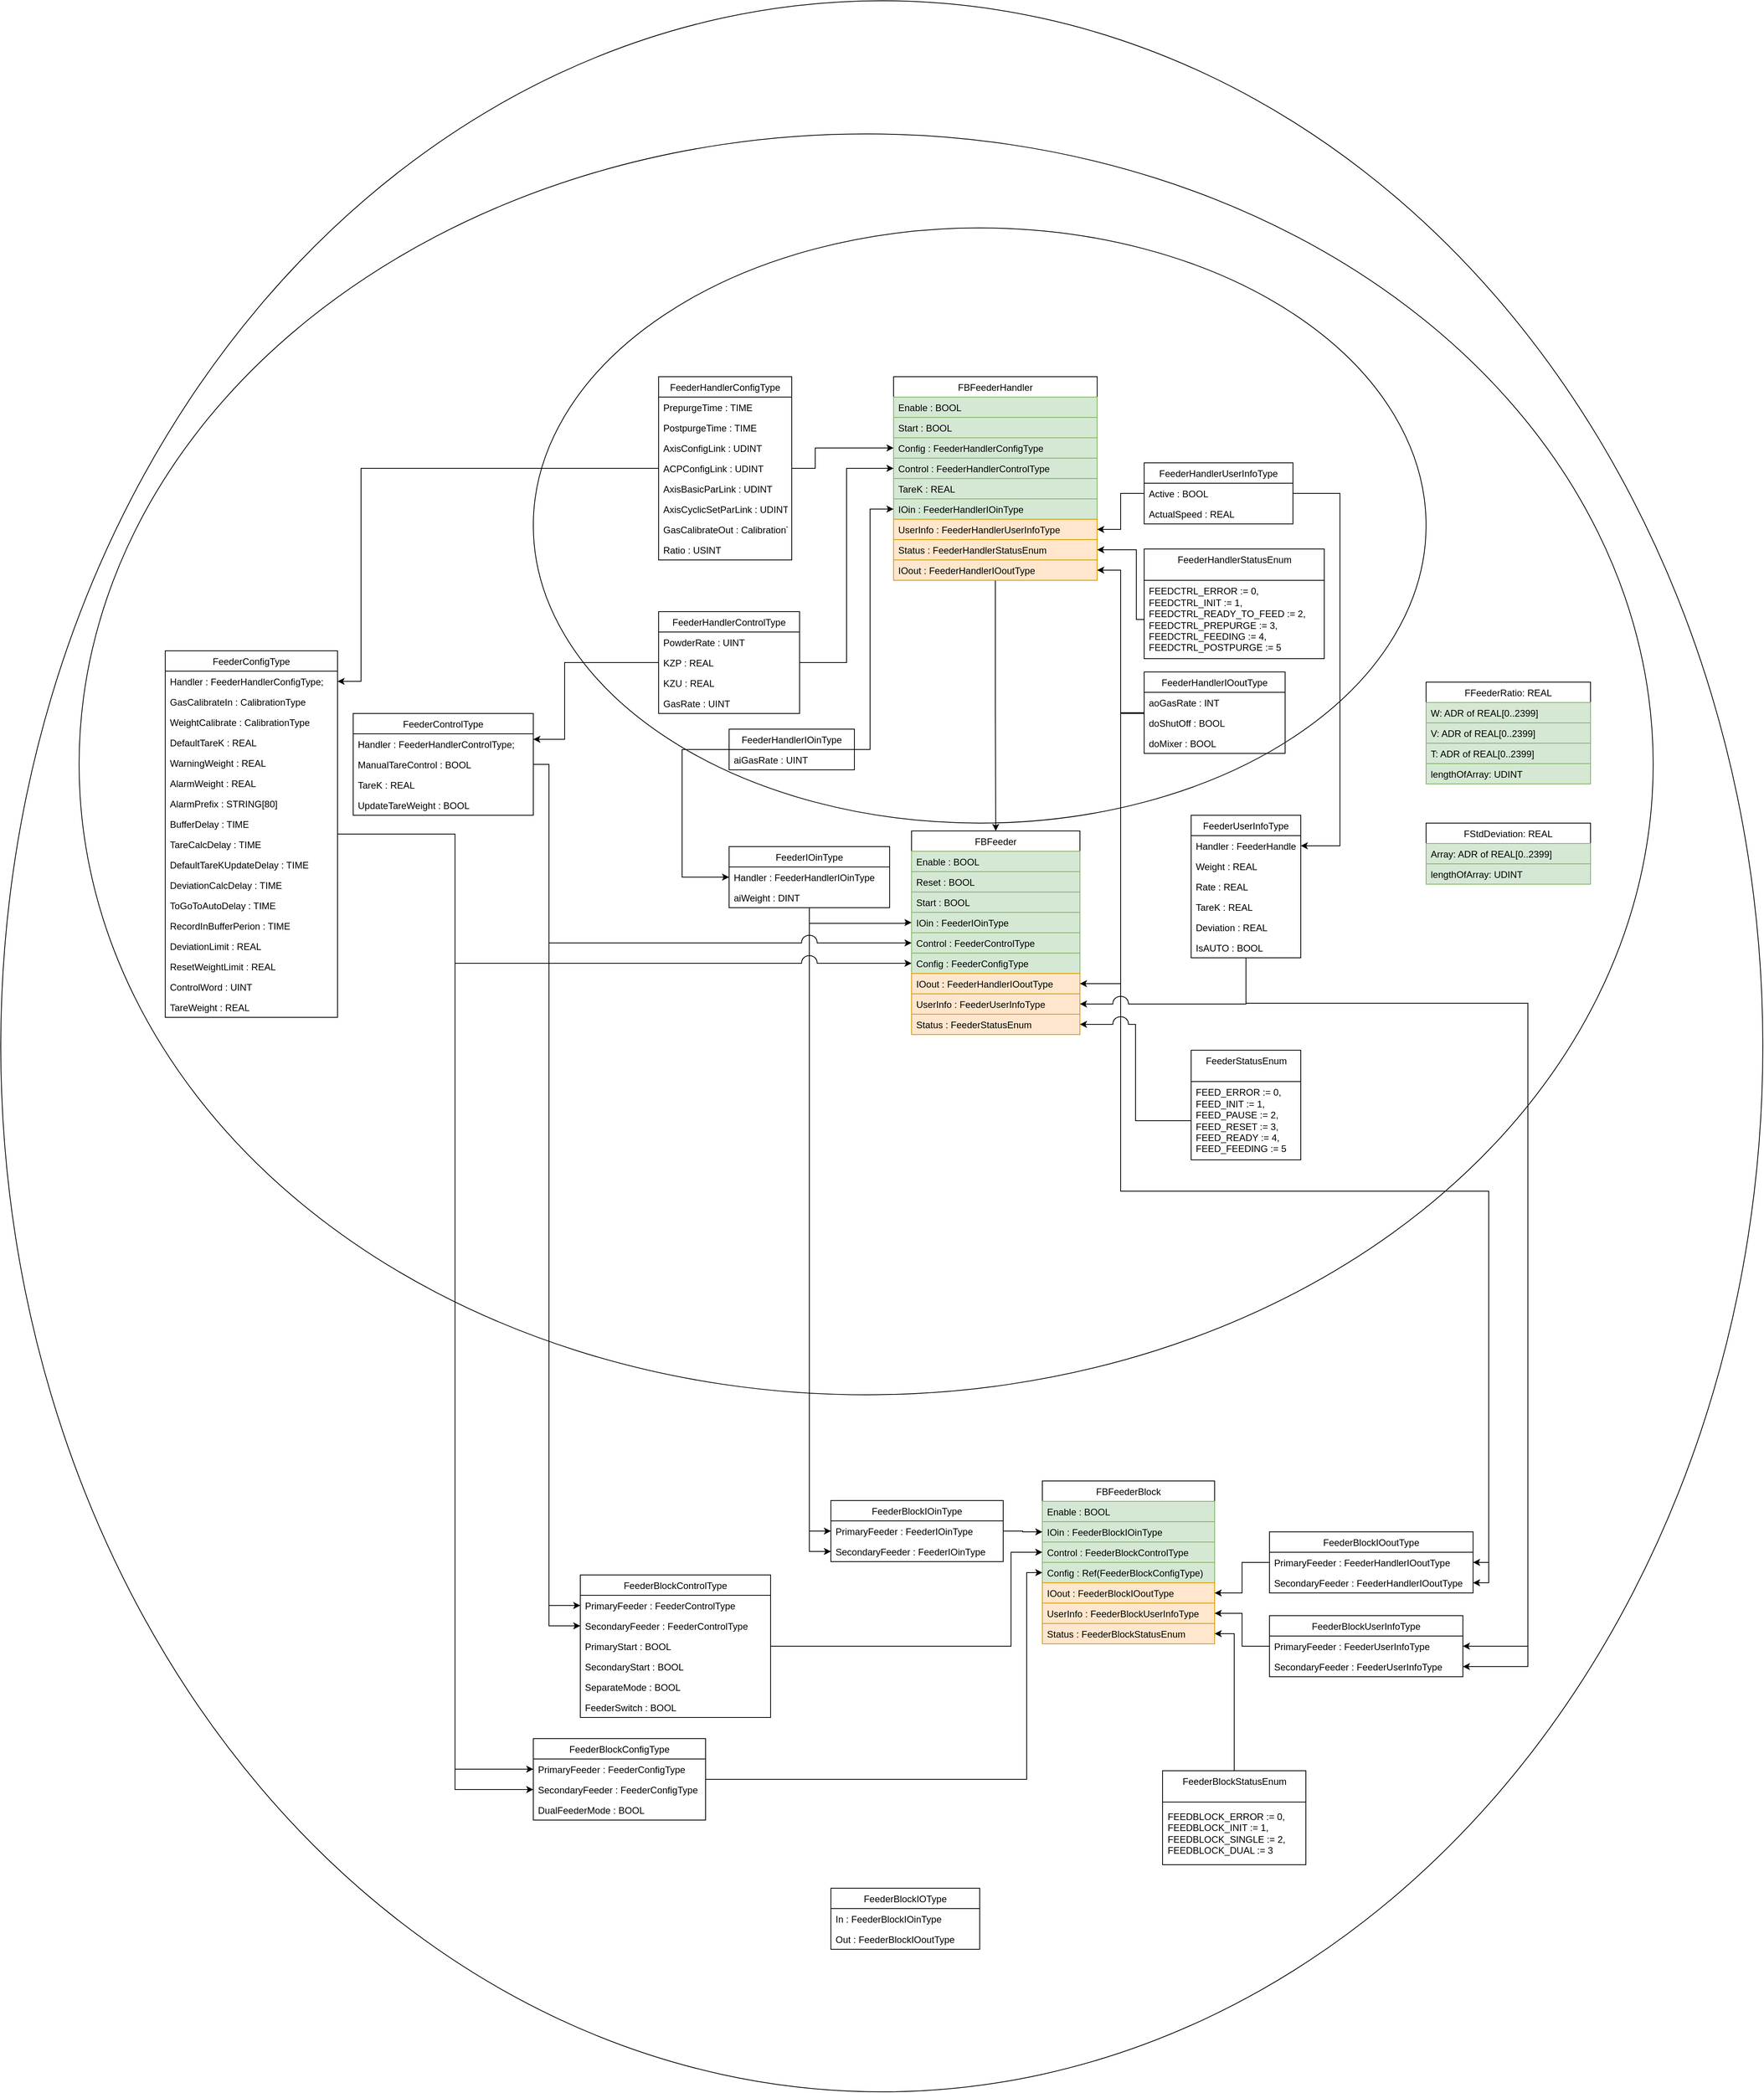 <mxfile version="14.4.3" type="device"><diagram id="PFx3StOOT5Sb36CSSiI3" name="FeederLib"><mxGraphModel dx="1913" dy="1975" grid="1" gridSize="10" guides="1" tooltips="1" connect="1" arrows="1" fold="1" page="1" pageScale="1" pageWidth="827" pageHeight="1169" math="0" shadow="0"><root><mxCell id="0"/><mxCell id="1" parent="0"/><mxCell id="5u2CHiHhPPnawDWOBCw7-162" value="" style="ellipse;whiteSpace=wrap;html=1;" parent="1" vertex="1"><mxGeometry x="-820" y="-450" width="2250" height="2670" as="geometry"/></mxCell><mxCell id="5u2CHiHhPPnawDWOBCw7-134" style="edgeStyle=orthogonalEdgeStyle;rounded=0;orthogonalLoop=1;jettySize=auto;html=1;entryX=0;entryY=0.5;entryDx=0;entryDy=0;" parent="1" source="5u2CHiHhPPnawDWOBCw7-79" target="5u2CHiHhPPnawDWOBCw7-122" edge="1"><mxGeometry relative="1" as="geometry"/></mxCell><mxCell id="5u2CHiHhPPnawDWOBCw7-106" value="" style="ellipse;whiteSpace=wrap;html=1;" parent="1" vertex="1"><mxGeometry x="-720" y="-280" width="2010" height="1610" as="geometry"/></mxCell><mxCell id="5u2CHiHhPPnawDWOBCw7-103" value="" style="ellipse;whiteSpace=wrap;html=1;" parent="1" vertex="1"><mxGeometry x="-140" y="-160" width="1140" height="760" as="geometry"/></mxCell><mxCell id="8RqYF1YP7LYsvaY_RTSI-1" value="FFeederRatio: REAL" style="swimlane;fontStyle=0;childLayout=stackLayout;horizontal=1;startSize=26;fillColor=none;horizontalStack=0;resizeParent=1;resizeParentMax=0;resizeLast=0;collapsible=1;marginBottom=0;" parent="1" vertex="1"><mxGeometry x="1000" y="420" width="210" height="130" as="geometry"/></mxCell><mxCell id="8RqYF1YP7LYsvaY_RTSI-2" value="W: ADR of REAL[0..2399]" style="text;strokeColor=#82b366;fillColor=#d5e8d4;align=left;verticalAlign=top;spacingLeft=4;spacingRight=4;overflow=hidden;rotatable=0;points=[[0,0.5],[1,0.5]];portConstraint=eastwest;" parent="8RqYF1YP7LYsvaY_RTSI-1" vertex="1"><mxGeometry y="26" width="210" height="26" as="geometry"/></mxCell><mxCell id="8RqYF1YP7LYsvaY_RTSI-3" value="V: ADR of REAL[0..2399]" style="text;strokeColor=#82b366;fillColor=#d5e8d4;align=left;verticalAlign=top;spacingLeft=4;spacingRight=4;overflow=hidden;rotatable=0;points=[[0,0.5],[1,0.5]];portConstraint=eastwest;" parent="8RqYF1YP7LYsvaY_RTSI-1" vertex="1"><mxGeometry y="52" width="210" height="26" as="geometry"/></mxCell><mxCell id="8RqYF1YP7LYsvaY_RTSI-4" value="T: ADR of REAL[0..2399]" style="text;strokeColor=#82b366;fillColor=#d5e8d4;align=left;verticalAlign=top;spacingLeft=4;spacingRight=4;overflow=hidden;rotatable=0;points=[[0,0.5],[1,0.5]];portConstraint=eastwest;" parent="8RqYF1YP7LYsvaY_RTSI-1" vertex="1"><mxGeometry y="78" width="210" height="26" as="geometry"/></mxCell><mxCell id="8RqYF1YP7LYsvaY_RTSI-9" value="lengthOfArray: UDINT" style="text;strokeColor=#82b366;fillColor=#d5e8d4;align=left;verticalAlign=top;spacingLeft=4;spacingRight=4;overflow=hidden;rotatable=0;points=[[0,0.5],[1,0.5]];portConstraint=eastwest;" parent="8RqYF1YP7LYsvaY_RTSI-1" vertex="1"><mxGeometry y="104" width="210" height="26" as="geometry"/></mxCell><mxCell id="8RqYF1YP7LYsvaY_RTSI-5" value="FStdDeviation: REAL" style="swimlane;fontStyle=0;childLayout=stackLayout;horizontal=1;startSize=26;fillColor=none;horizontalStack=0;resizeParent=1;resizeParentMax=0;resizeLast=0;collapsible=1;marginBottom=0;" parent="1" vertex="1"><mxGeometry x="1000" y="600" width="210" height="78" as="geometry"/></mxCell><mxCell id="8RqYF1YP7LYsvaY_RTSI-6" value="Array: ADR of REAL[0..2399]" style="text;strokeColor=#82b366;fillColor=#d5e8d4;align=left;verticalAlign=top;spacingLeft=4;spacingRight=4;overflow=hidden;rotatable=0;points=[[0,0.5],[1,0.5]];portConstraint=eastwest;" parent="8RqYF1YP7LYsvaY_RTSI-5" vertex="1"><mxGeometry y="26" width="210" height="26" as="geometry"/></mxCell><mxCell id="8RqYF1YP7LYsvaY_RTSI-10" value="lengthOfArray: UDINT" style="text;strokeColor=#82b366;fillColor=#d5e8d4;align=left;verticalAlign=top;spacingLeft=4;spacingRight=4;overflow=hidden;rotatable=0;points=[[0,0.5],[1,0.5]];portConstraint=eastwest;" parent="8RqYF1YP7LYsvaY_RTSI-5" vertex="1"><mxGeometry y="52" width="210" height="26" as="geometry"/></mxCell><mxCell id="5u2CHiHhPPnawDWOBCw7-104" style="edgeStyle=orthogonalEdgeStyle;rounded=0;orthogonalLoop=1;jettySize=auto;html=1;entryX=0.5;entryY=0;entryDx=0;entryDy=0;" parent="1" source="KGiJRa7N34MiHcjZJKV6-1" target="5u2CHiHhPPnawDWOBCw7-32" edge="1"><mxGeometry relative="1" as="geometry"/></mxCell><mxCell id="KGiJRa7N34MiHcjZJKV6-1" value="FBFeederHandler" style="swimlane;fontStyle=0;childLayout=stackLayout;horizontal=1;startSize=26;fillColor=none;horizontalStack=0;resizeParent=1;resizeParentMax=0;resizeLast=0;collapsible=1;marginBottom=0;" parent="1" vertex="1"><mxGeometry x="320" y="30" width="260" height="260" as="geometry"/></mxCell><mxCell id="5u2CHiHhPPnawDWOBCw7-23" value="Enable : BOOL" style="text;strokeColor=#82b366;fillColor=#d5e8d4;align=left;verticalAlign=top;spacingLeft=4;spacingRight=4;overflow=hidden;rotatable=0;points=[[0,0.5],[1,0.5]];portConstraint=eastwest;" parent="KGiJRa7N34MiHcjZJKV6-1" vertex="1"><mxGeometry y="26" width="260" height="26" as="geometry"/></mxCell><mxCell id="KGiJRa7N34MiHcjZJKV6-2" value="Start : BOOL" style="text;strokeColor=#82b366;fillColor=#d5e8d4;align=left;verticalAlign=top;spacingLeft=4;spacingRight=4;overflow=hidden;rotatable=0;points=[[0,0.5],[1,0.5]];portConstraint=eastwest;" parent="KGiJRa7N34MiHcjZJKV6-1" vertex="1"><mxGeometry y="52" width="260" height="26" as="geometry"/></mxCell><mxCell id="KGiJRa7N34MiHcjZJKV6-3" value="Config : FeederHandlerConfigType" style="text;strokeColor=#82b366;fillColor=#d5e8d4;align=left;verticalAlign=top;spacingLeft=4;spacingRight=4;overflow=hidden;rotatable=0;points=[[0,0.5],[1,0.5]];portConstraint=eastwest;" parent="KGiJRa7N34MiHcjZJKV6-1" vertex="1"><mxGeometry y="78" width="260" height="26" as="geometry"/></mxCell><mxCell id="KGiJRa7N34MiHcjZJKV6-6" value="Control : FeederHandlerControlType" style="text;strokeColor=#82b366;fillColor=#d5e8d4;align=left;verticalAlign=top;spacingLeft=4;spacingRight=4;overflow=hidden;rotatable=0;points=[[0,0.5],[1,0.5]];portConstraint=eastwest;" parent="KGiJRa7N34MiHcjZJKV6-1" vertex="1"><mxGeometry y="104" width="260" height="26" as="geometry"/></mxCell><mxCell id="KGiJRa7N34MiHcjZJKV6-4" value="TareK : REAL" style="text;strokeColor=#82b366;fillColor=#d5e8d4;align=left;verticalAlign=top;spacingLeft=4;spacingRight=4;overflow=hidden;rotatable=0;points=[[0,0.5],[1,0.5]];portConstraint=eastwest;" parent="KGiJRa7N34MiHcjZJKV6-1" vertex="1"><mxGeometry y="130" width="260" height="26" as="geometry"/></mxCell><mxCell id="KGiJRa7N34MiHcjZJKV6-9" value="IOin : FeederHandlerIOinType" style="text;strokeColor=#82b366;fillColor=#d5e8d4;align=left;verticalAlign=top;spacingLeft=4;spacingRight=4;overflow=hidden;rotatable=0;points=[[0,0.5],[1,0.5]];portConstraint=eastwest;" parent="KGiJRa7N34MiHcjZJKV6-1" vertex="1"><mxGeometry y="156" width="260" height="26" as="geometry"/></mxCell><mxCell id="KGiJRa7N34MiHcjZJKV6-15" value="UserInfo : FeederHandlerUserInfoType" style="text;strokeColor=#d79b00;fillColor=#ffe6cc;align=left;verticalAlign=top;spacingLeft=4;spacingRight=4;overflow=hidden;rotatable=0;points=[[0,0.5],[1,0.5]];portConstraint=eastwest;" parent="KGiJRa7N34MiHcjZJKV6-1" vertex="1"><mxGeometry y="182" width="260" height="26" as="geometry"/></mxCell><mxCell id="KGiJRa7N34MiHcjZJKV6-14" value="Status : FeederHandlerStatusEnum" style="text;strokeColor=#d79b00;fillColor=#ffe6cc;align=left;verticalAlign=top;spacingLeft=4;spacingRight=4;overflow=hidden;rotatable=0;points=[[0,0.5],[1,0.5]];portConstraint=eastwest;" parent="KGiJRa7N34MiHcjZJKV6-1" vertex="1"><mxGeometry y="208" width="260" height="26" as="geometry"/></mxCell><mxCell id="KGiJRa7N34MiHcjZJKV6-13" value="IOout : FeederHandlerIOoutType" style="text;strokeColor=#d79b00;fillColor=#ffe6cc;align=left;verticalAlign=top;spacingLeft=4;spacingRight=4;overflow=hidden;rotatable=0;points=[[0,0.5],[1,0.5]];portConstraint=eastwest;" parent="KGiJRa7N34MiHcjZJKV6-1" vertex="1"><mxGeometry y="234" width="260" height="26" as="geometry"/></mxCell><mxCell id="KGiJRa7N34MiHcjZJKV6-16" value="FeederHandlerStatusEnum" style="swimlane;fontStyle=0;align=center;verticalAlign=top;childLayout=stackLayout;horizontal=1;startSize=40;horizontalStack=0;resizeParent=1;resizeParentMax=0;resizeLast=0;collapsible=0;marginBottom=0;html=1;" parent="1" vertex="1"><mxGeometry x="640" y="250" width="230" height="140" as="geometry"/></mxCell><mxCell id="KGiJRa7N34MiHcjZJKV6-17" value="&lt;div&gt;FEEDCTRL_ERROR := 0,&lt;/div&gt;&lt;div&gt;&lt;span&gt;&#9;&#9;&lt;/span&gt;FEEDCTRL_INIT := 1,&lt;/div&gt;&lt;div&gt;&lt;span&gt;&#9;&#9;&lt;/span&gt;FEEDCTRL_READY_TO_FEED := 2,&lt;/div&gt;&lt;div&gt;&lt;span&gt;&#9;&#9;&lt;/span&gt;FEEDCTRL_PREPURGE := 3,&lt;/div&gt;&lt;div&gt;&lt;span&gt;&#9;&#9;&lt;/span&gt;FEEDCTRL_FEEDING := 4,&lt;/div&gt;&lt;div&gt;&lt;span&gt;&#9;&#9;&lt;/span&gt;FEEDCTRL_POSTPURGE := 5&lt;/div&gt;" style="text;html=1;strokeColor=none;fillColor=none;align=left;verticalAlign=middle;spacingLeft=4;spacingRight=4;overflow=hidden;rotatable=0;points=[[0,0.5],[1,0.5]];portConstraint=eastwest;" parent="KGiJRa7N34MiHcjZJKV6-16" vertex="1"><mxGeometry y="40" width="230" height="100" as="geometry"/></mxCell><mxCell id="OFoo3zkViVfOqVARosol-1" value="FeederHandlerControlType" style="swimlane;fontStyle=0;childLayout=stackLayout;horizontal=1;startSize=26;fillColor=none;horizontalStack=0;resizeParent=1;resizeParentMax=0;resizeLast=0;collapsible=1;marginBottom=0;" parent="1" vertex="1"><mxGeometry x="20" y="330" width="180" height="130" as="geometry"/></mxCell><mxCell id="OFoo3zkViVfOqVARosol-2" value="PowderRate : UINT" style="text;strokeColor=none;fillColor=none;align=left;verticalAlign=top;spacingLeft=4;spacingRight=4;overflow=hidden;rotatable=0;points=[[0,0.5],[1,0.5]];portConstraint=eastwest;" parent="OFoo3zkViVfOqVARosol-1" vertex="1"><mxGeometry y="26" width="180" height="26" as="geometry"/></mxCell><mxCell id="OFoo3zkViVfOqVARosol-3" value="KZP : REAL" style="text;strokeColor=none;fillColor=none;align=left;verticalAlign=top;spacingLeft=4;spacingRight=4;overflow=hidden;rotatable=0;points=[[0,0.5],[1,0.5]];portConstraint=eastwest;" parent="OFoo3zkViVfOqVARosol-1" vertex="1"><mxGeometry y="52" width="180" height="26" as="geometry"/></mxCell><mxCell id="OFoo3zkViVfOqVARosol-4" value="KZU : REAL" style="text;strokeColor=none;fillColor=none;align=left;verticalAlign=top;spacingLeft=4;spacingRight=4;overflow=hidden;rotatable=0;points=[[0,0.5],[1,0.5]];portConstraint=eastwest;" parent="OFoo3zkViVfOqVARosol-1" vertex="1"><mxGeometry y="78" width="180" height="26" as="geometry"/></mxCell><mxCell id="5u2CHiHhPPnawDWOBCw7-1" value="GasRate : UINT" style="text;strokeColor=none;fillColor=none;align=left;verticalAlign=top;spacingLeft=4;spacingRight=4;overflow=hidden;rotatable=0;points=[[0,0.5],[1,0.5]];portConstraint=eastwest;" parent="OFoo3zkViVfOqVARosol-1" vertex="1"><mxGeometry y="104" width="180" height="26" as="geometry"/></mxCell><mxCell id="OFoo3zkViVfOqVARosol-5" value="FeederHandlerConfigType" style="swimlane;fontStyle=0;childLayout=stackLayout;horizontal=1;startSize=26;fillColor=none;horizontalStack=0;resizeParent=1;resizeParentMax=0;resizeLast=0;collapsible=1;marginBottom=0;" parent="1" vertex="1"><mxGeometry x="20" y="30" width="170" height="234" as="geometry"/></mxCell><mxCell id="OFoo3zkViVfOqVARosol-6" value="PrepurgeTime : TIME" style="text;strokeColor=none;fillColor=none;align=left;verticalAlign=top;spacingLeft=4;spacingRight=4;overflow=hidden;rotatable=0;points=[[0,0.5],[1,0.5]];portConstraint=eastwest;" parent="OFoo3zkViVfOqVARosol-5" vertex="1"><mxGeometry y="26" width="170" height="26" as="geometry"/></mxCell><mxCell id="OFoo3zkViVfOqVARosol-7" value="PostpurgeTime : TIME" style="text;strokeColor=none;fillColor=none;align=left;verticalAlign=top;spacingLeft=4;spacingRight=4;overflow=hidden;rotatable=0;points=[[0,0.5],[1,0.5]];portConstraint=eastwest;" parent="OFoo3zkViVfOqVARosol-5" vertex="1"><mxGeometry y="52" width="170" height="26" as="geometry"/></mxCell><mxCell id="OFoo3zkViVfOqVARosol-8" value="AxisConfigLink : UDINT" style="text;strokeColor=none;fillColor=none;align=left;verticalAlign=top;spacingLeft=4;spacingRight=4;overflow=hidden;rotatable=0;points=[[0,0.5],[1,0.5]];portConstraint=eastwest;" parent="OFoo3zkViVfOqVARosol-5" vertex="1"><mxGeometry y="78" width="170" height="26" as="geometry"/></mxCell><mxCell id="5u2CHiHhPPnawDWOBCw7-2" value="ACPConfigLink : UDINT" style="text;strokeColor=none;fillColor=none;align=left;verticalAlign=top;spacingLeft=4;spacingRight=4;overflow=hidden;rotatable=0;points=[[0,0.5],[1,0.5]];portConstraint=eastwest;" parent="OFoo3zkViVfOqVARosol-5" vertex="1"><mxGeometry y="104" width="170" height="26" as="geometry"/></mxCell><mxCell id="5u2CHiHhPPnawDWOBCw7-5" value="AxisBasicParLink : UDINT" style="text;strokeColor=none;fillColor=none;align=left;verticalAlign=top;spacingLeft=4;spacingRight=4;overflow=hidden;rotatable=0;points=[[0,0.5],[1,0.5]];portConstraint=eastwest;" parent="OFoo3zkViVfOqVARosol-5" vertex="1"><mxGeometry y="130" width="170" height="26" as="geometry"/></mxCell><mxCell id="5u2CHiHhPPnawDWOBCw7-4" value="AxisCyclicSetParLink : UDINT" style="text;strokeColor=none;fillColor=none;align=left;verticalAlign=top;spacingLeft=4;spacingRight=4;overflow=hidden;rotatable=0;points=[[0,0.5],[1,0.5]];portConstraint=eastwest;" parent="OFoo3zkViVfOqVARosol-5" vertex="1"><mxGeometry y="156" width="170" height="26" as="geometry"/></mxCell><mxCell id="5u2CHiHhPPnawDWOBCw7-3" value="GasCalibrateOut : CalibrationType" style="text;strokeColor=none;fillColor=none;align=left;verticalAlign=top;spacingLeft=4;spacingRight=4;overflow=hidden;rotatable=0;points=[[0,0.5],[1,0.5]];portConstraint=eastwest;" parent="OFoo3zkViVfOqVARosol-5" vertex="1"><mxGeometry y="182" width="170" height="26" as="geometry"/></mxCell><mxCell id="5u2CHiHhPPnawDWOBCw7-6" value="Ratio : USINT" style="text;strokeColor=none;fillColor=none;align=left;verticalAlign=top;spacingLeft=4;spacingRight=4;overflow=hidden;rotatable=0;points=[[0,0.5],[1,0.5]];portConstraint=eastwest;" parent="OFoo3zkViVfOqVARosol-5" vertex="1"><mxGeometry y="208" width="170" height="26" as="geometry"/></mxCell><mxCell id="5u2CHiHhPPnawDWOBCw7-155" style="edgeStyle=orthogonalEdgeStyle;rounded=0;jumpStyle=arc;jumpSize=20;orthogonalLoop=1;jettySize=auto;html=1;entryX=1;entryY=0.5;entryDx=0;entryDy=0;" parent="1" source="5u2CHiHhPPnawDWOBCw7-7" target="5u2CHiHhPPnawDWOBCw7-125" edge="1"><mxGeometry relative="1" as="geometry"><Array as="points"><mxPoint x="610" y="459"/><mxPoint x="610" y="1070"/><mxPoint x="1080" y="1070"/><mxPoint x="1080" y="1544"/></Array></mxGeometry></mxCell><mxCell id="5u2CHiHhPPnawDWOBCw7-156" style="edgeStyle=orthogonalEdgeStyle;rounded=0;jumpStyle=arc;jumpSize=20;orthogonalLoop=1;jettySize=auto;html=1;entryX=1;entryY=0.5;entryDx=0;entryDy=0;" parent="1" source="5u2CHiHhPPnawDWOBCw7-7" target="5u2CHiHhPPnawDWOBCw7-126" edge="1"><mxGeometry relative="1" as="geometry"><Array as="points"><mxPoint x="610" y="459"/><mxPoint x="610" y="1070"/><mxPoint x="1080" y="1070"/><mxPoint x="1080" y="1570"/></Array></mxGeometry></mxCell><mxCell id="5u2CHiHhPPnawDWOBCw7-7" value="FeederHandlerIOoutType" style="swimlane;fontStyle=0;childLayout=stackLayout;horizontal=1;startSize=26;fillColor=none;horizontalStack=0;resizeParent=1;resizeParentMax=0;resizeLast=0;collapsible=1;marginBottom=0;" parent="1" vertex="1"><mxGeometry x="640" y="407" width="180" height="104" as="geometry"/></mxCell><mxCell id="5u2CHiHhPPnawDWOBCw7-8" value="aoGasRate : INT" style="text;strokeColor=none;fillColor=none;align=left;verticalAlign=top;spacingLeft=4;spacingRight=4;overflow=hidden;rotatable=0;points=[[0,0.5],[1,0.5]];portConstraint=eastwest;" parent="5u2CHiHhPPnawDWOBCw7-7" vertex="1"><mxGeometry y="26" width="180" height="26" as="geometry"/></mxCell><mxCell id="5u2CHiHhPPnawDWOBCw7-9" value="doShutOff : BOOL" style="text;strokeColor=none;fillColor=none;align=left;verticalAlign=top;spacingLeft=4;spacingRight=4;overflow=hidden;rotatable=0;points=[[0,0.5],[1,0.5]];portConstraint=eastwest;" parent="5u2CHiHhPPnawDWOBCw7-7" vertex="1"><mxGeometry y="52" width="180" height="26" as="geometry"/></mxCell><mxCell id="5u2CHiHhPPnawDWOBCw7-10" value="doMixer : BOOL" style="text;strokeColor=none;fillColor=none;align=left;verticalAlign=top;spacingLeft=4;spacingRight=4;overflow=hidden;rotatable=0;points=[[0,0.5],[1,0.5]];portConstraint=eastwest;" parent="5u2CHiHhPPnawDWOBCw7-7" vertex="1"><mxGeometry y="78" width="180" height="26" as="geometry"/></mxCell><mxCell id="5u2CHiHhPPnawDWOBCw7-27" style="edgeStyle=orthogonalEdgeStyle;rounded=0;orthogonalLoop=1;jettySize=auto;html=1;exitX=1;exitY=0.5;exitDx=0;exitDy=0;" parent="1" source="5u2CHiHhPPnawDWOBCw7-11" target="KGiJRa7N34MiHcjZJKV6-9" edge="1"><mxGeometry relative="1" as="geometry"><Array as="points"><mxPoint x="290" y="506"/><mxPoint x="290" y="199"/></Array></mxGeometry></mxCell><mxCell id="5u2CHiHhPPnawDWOBCw7-91" style="edgeStyle=orthogonalEdgeStyle;rounded=0;orthogonalLoop=1;jettySize=auto;html=1;" parent="1" source="5u2CHiHhPPnawDWOBCw7-11" target="5u2CHiHhPPnawDWOBCw7-80" edge="1"><mxGeometry relative="1" as="geometry"><Array as="points"><mxPoint x="50" y="506.0"/><mxPoint x="50" y="669"/></Array></mxGeometry></mxCell><mxCell id="5u2CHiHhPPnawDWOBCw7-11" value="FeederHandlerIOinType" style="swimlane;fontStyle=0;childLayout=stackLayout;horizontal=1;startSize=26;fillColor=none;horizontalStack=0;resizeParent=1;resizeParentMax=0;resizeLast=0;collapsible=1;marginBottom=0;" parent="1" vertex="1"><mxGeometry x="110" y="480" width="160" height="52" as="geometry"/></mxCell><mxCell id="5u2CHiHhPPnawDWOBCw7-12" value="aiGasRate : UINT" style="text;strokeColor=none;fillColor=none;align=left;verticalAlign=top;spacingLeft=4;spacingRight=4;overflow=hidden;rotatable=0;points=[[0,0.5],[1,0.5]];portConstraint=eastwest;" parent="5u2CHiHhPPnawDWOBCw7-11" vertex="1"><mxGeometry y="26" width="160" height="26" as="geometry"/></mxCell><mxCell id="5u2CHiHhPPnawDWOBCw7-102" style="edgeStyle=orthogonalEdgeStyle;rounded=0;orthogonalLoop=1;jettySize=auto;html=1;entryX=1;entryY=0.5;entryDx=0;entryDy=0;" parent="1" source="5u2CHiHhPPnawDWOBCw7-15" target="5u2CHiHhPPnawDWOBCw7-93" edge="1"><mxGeometry relative="1" as="geometry"><Array as="points"><mxPoint x="890" y="179"/><mxPoint x="890" y="629"/></Array></mxGeometry></mxCell><mxCell id="5u2CHiHhPPnawDWOBCw7-15" value="FeederHandlerUserInfoType" style="swimlane;fontStyle=0;childLayout=stackLayout;horizontal=1;startSize=26;fillColor=none;horizontalStack=0;resizeParent=1;resizeParentMax=0;resizeLast=0;collapsible=1;marginBottom=0;" parent="1" vertex="1"><mxGeometry x="640" y="140" width="190" height="78" as="geometry"/></mxCell><mxCell id="5u2CHiHhPPnawDWOBCw7-16" value="Active : BOOL" style="text;strokeColor=none;fillColor=none;align=left;verticalAlign=top;spacingLeft=4;spacingRight=4;overflow=hidden;rotatable=0;points=[[0,0.5],[1,0.5]];portConstraint=eastwest;" parent="5u2CHiHhPPnawDWOBCw7-15" vertex="1"><mxGeometry y="26" width="190" height="26" as="geometry"/></mxCell><mxCell id="5u2CHiHhPPnawDWOBCw7-17" value="ActualSpeed : REAL" style="text;strokeColor=none;fillColor=none;align=left;verticalAlign=top;spacingLeft=4;spacingRight=4;overflow=hidden;rotatable=0;points=[[0,0.5],[1,0.5]];portConstraint=eastwest;" parent="5u2CHiHhPPnawDWOBCw7-15" vertex="1"><mxGeometry y="52" width="190" height="26" as="geometry"/></mxCell><mxCell id="5u2CHiHhPPnawDWOBCw7-25" style="edgeStyle=orthogonalEdgeStyle;rounded=0;orthogonalLoop=1;jettySize=auto;html=1;exitX=1;exitY=0.5;exitDx=0;exitDy=0;" parent="1" source="5u2CHiHhPPnawDWOBCw7-2" target="KGiJRa7N34MiHcjZJKV6-3" edge="1"><mxGeometry relative="1" as="geometry"><Array as="points"><mxPoint x="220" y="147"/><mxPoint x="220" y="121"/></Array></mxGeometry></mxCell><mxCell id="5u2CHiHhPPnawDWOBCw7-26" style="edgeStyle=orthogonalEdgeStyle;rounded=0;orthogonalLoop=1;jettySize=auto;html=1;exitX=1;exitY=0.5;exitDx=0;exitDy=0;entryX=0;entryY=0.5;entryDx=0;entryDy=0;" parent="1" source="OFoo3zkViVfOqVARosol-3" target="KGiJRa7N34MiHcjZJKV6-6" edge="1"><mxGeometry relative="1" as="geometry"/></mxCell><mxCell id="5u2CHiHhPPnawDWOBCw7-28" style="edgeStyle=orthogonalEdgeStyle;rounded=0;orthogonalLoop=1;jettySize=auto;html=1;exitX=0;exitY=0.5;exitDx=0;exitDy=0;" parent="1" source="KGiJRa7N34MiHcjZJKV6-17" target="KGiJRa7N34MiHcjZJKV6-14" edge="1"><mxGeometry relative="1" as="geometry"><Array as="points"><mxPoint x="630" y="340"/><mxPoint x="630" y="251"/></Array></mxGeometry></mxCell><mxCell id="5u2CHiHhPPnawDWOBCw7-29" style="edgeStyle=orthogonalEdgeStyle;rounded=0;orthogonalLoop=1;jettySize=auto;html=1;exitX=0;exitY=0.5;exitDx=0;exitDy=0;entryX=1;entryY=0.5;entryDx=0;entryDy=0;" parent="1" source="5u2CHiHhPPnawDWOBCw7-9" target="KGiJRa7N34MiHcjZJKV6-13" edge="1"><mxGeometry relative="1" as="geometry"><Array as="points"><mxPoint x="640" y="460"/><mxPoint x="610" y="460"/><mxPoint x="610" y="277"/></Array></mxGeometry></mxCell><mxCell id="5u2CHiHhPPnawDWOBCw7-31" style="edgeStyle=orthogonalEdgeStyle;rounded=0;orthogonalLoop=1;jettySize=auto;html=1;exitX=0;exitY=0.5;exitDx=0;exitDy=0;entryX=1;entryY=0.75;entryDx=0;entryDy=0;" parent="1" source="5u2CHiHhPPnawDWOBCw7-16" target="KGiJRa7N34MiHcjZJKV6-1" edge="1"><mxGeometry relative="1" as="geometry"/></mxCell><mxCell id="5u2CHiHhPPnawDWOBCw7-32" value="FBFeeder" style="swimlane;fontStyle=0;childLayout=stackLayout;horizontal=1;startSize=26;fillColor=none;horizontalStack=0;resizeParent=1;resizeParentMax=0;resizeLast=0;collapsible=1;marginBottom=0;" parent="1" vertex="1"><mxGeometry x="343" y="610" width="215" height="260" as="geometry"/></mxCell><mxCell id="5u2CHiHhPPnawDWOBCw7-33" value="Enable : BOOL" style="text;strokeColor=#82b366;fillColor=#d5e8d4;align=left;verticalAlign=top;spacingLeft=4;spacingRight=4;overflow=hidden;rotatable=0;points=[[0,0.5],[1,0.5]];portConstraint=eastwest;" parent="5u2CHiHhPPnawDWOBCw7-32" vertex="1"><mxGeometry y="26" width="215" height="26" as="geometry"/></mxCell><mxCell id="5u2CHiHhPPnawDWOBCw7-43" value="Reset : BOOL" style="text;strokeColor=#82b366;fillColor=#d5e8d4;align=left;verticalAlign=top;spacingLeft=4;spacingRight=4;overflow=hidden;rotatable=0;points=[[0,0.5],[1,0.5]];portConstraint=eastwest;" parent="5u2CHiHhPPnawDWOBCw7-32" vertex="1"><mxGeometry y="52" width="215" height="26" as="geometry"/></mxCell><mxCell id="5u2CHiHhPPnawDWOBCw7-42" value="Start : BOOL" style="text;strokeColor=#82b366;fillColor=#d5e8d4;align=left;verticalAlign=top;spacingLeft=4;spacingRight=4;overflow=hidden;rotatable=0;points=[[0,0.5],[1,0.5]];portConstraint=eastwest;" parent="5u2CHiHhPPnawDWOBCw7-32" vertex="1"><mxGeometry y="78" width="215" height="26" as="geometry"/></mxCell><mxCell id="5u2CHiHhPPnawDWOBCw7-39" value="IOin : FeederIOinType" style="text;strokeColor=#82b366;fillColor=#d5e8d4;align=left;verticalAlign=top;spacingLeft=4;spacingRight=4;overflow=hidden;rotatable=0;points=[[0,0.5],[1,0.5]];portConstraint=eastwest;" parent="5u2CHiHhPPnawDWOBCw7-32" vertex="1"><mxGeometry y="104" width="215" height="26" as="geometry"/></mxCell><mxCell id="5u2CHiHhPPnawDWOBCw7-40" value="Control : FeederControlType" style="text;strokeColor=#82b366;fillColor=#d5e8d4;align=left;verticalAlign=top;spacingLeft=4;spacingRight=4;overflow=hidden;rotatable=0;points=[[0,0.5],[1,0.5]];portConstraint=eastwest;" parent="5u2CHiHhPPnawDWOBCw7-32" vertex="1"><mxGeometry y="130" width="215" height="26" as="geometry"/></mxCell><mxCell id="5u2CHiHhPPnawDWOBCw7-41" value="Config : FeederConfigType" style="text;strokeColor=#82b366;fillColor=#d5e8d4;align=left;verticalAlign=top;spacingLeft=4;spacingRight=4;overflow=hidden;rotatable=0;points=[[0,0.5],[1,0.5]];portConstraint=eastwest;" parent="5u2CHiHhPPnawDWOBCw7-32" vertex="1"><mxGeometry y="156" width="215" height="26" as="geometry"/></mxCell><mxCell id="5u2CHiHhPPnawDWOBCw7-38" value="IOout : FeederHandlerIOoutType" style="text;strokeColor=#d79b00;fillColor=#ffe6cc;align=left;verticalAlign=top;spacingLeft=4;spacingRight=4;overflow=hidden;rotatable=0;points=[[0,0.5],[1,0.5]];portConstraint=eastwest;" parent="5u2CHiHhPPnawDWOBCw7-32" vertex="1"><mxGeometry y="182" width="215" height="26" as="geometry"/></mxCell><mxCell id="5u2CHiHhPPnawDWOBCw7-34" value="UserInfo : FeederUserInfoType" style="text;strokeColor=#d79b00;fillColor=#ffe6cc;align=left;verticalAlign=top;spacingLeft=4;spacingRight=4;overflow=hidden;rotatable=0;points=[[0,0.5],[1,0.5]];portConstraint=eastwest;" parent="5u2CHiHhPPnawDWOBCw7-32" vertex="1"><mxGeometry y="208" width="215" height="26" as="geometry"/></mxCell><mxCell id="5u2CHiHhPPnawDWOBCw7-36" value="Status : FeederStatusEnum &#10;" style="text;strokeColor=#d79b00;fillColor=#ffe6cc;align=left;verticalAlign=top;spacingLeft=4;spacingRight=4;overflow=hidden;rotatable=0;points=[[0,0.5],[1,0.5]];portConstraint=eastwest;" parent="5u2CHiHhPPnawDWOBCw7-32" vertex="1"><mxGeometry y="234" width="215" height="26" as="geometry"/></mxCell><mxCell id="5u2CHiHhPPnawDWOBCw7-44" value="FBFeederBlock" style="swimlane;fontStyle=0;childLayout=stackLayout;horizontal=1;startSize=26;fillColor=none;horizontalStack=0;resizeParent=1;resizeParentMax=0;resizeLast=0;collapsible=1;marginBottom=0;" parent="1" vertex="1"><mxGeometry x="510" y="1440" width="220" height="208" as="geometry"/></mxCell><mxCell id="5u2CHiHhPPnawDWOBCw7-45" value="Enable : BOOL" style="text;strokeColor=#82b366;fillColor=#d5e8d4;align=left;verticalAlign=top;spacingLeft=4;spacingRight=4;overflow=hidden;rotatable=0;points=[[0,0.5],[1,0.5]];portConstraint=eastwest;" parent="5u2CHiHhPPnawDWOBCw7-44" vertex="1"><mxGeometry y="26" width="220" height="26" as="geometry"/></mxCell><mxCell id="5u2CHiHhPPnawDWOBCw7-48" value="IOin : FeederBlockIOinType" style="text;strokeColor=#82b366;fillColor=#d5e8d4;align=left;verticalAlign=top;spacingLeft=4;spacingRight=4;overflow=hidden;rotatable=0;points=[[0,0.5],[1,0.5]];portConstraint=eastwest;" parent="5u2CHiHhPPnawDWOBCw7-44" vertex="1"><mxGeometry y="52" width="220" height="26" as="geometry"/></mxCell><mxCell id="5u2CHiHhPPnawDWOBCw7-47" value="Control : FeederBlockControlType" style="text;strokeColor=#82b366;fillColor=#d5e8d4;align=left;verticalAlign=top;spacingLeft=4;spacingRight=4;overflow=hidden;rotatable=0;points=[[0,0.5],[1,0.5]];portConstraint=eastwest;" parent="5u2CHiHhPPnawDWOBCw7-44" vertex="1"><mxGeometry y="78" width="220" height="26" as="geometry"/></mxCell><mxCell id="5u2CHiHhPPnawDWOBCw7-46" value="Config : Ref(FeederBlockConfigType)" style="text;strokeColor=#82b366;fillColor=#d5e8d4;align=left;verticalAlign=top;spacingLeft=4;spacingRight=4;overflow=hidden;rotatable=0;points=[[0,0.5],[1,0.5]];portConstraint=eastwest;" parent="5u2CHiHhPPnawDWOBCw7-44" vertex="1"><mxGeometry y="104" width="220" height="26" as="geometry"/></mxCell><mxCell id="5u2CHiHhPPnawDWOBCw7-51" value="IOout : FeederBlockIOoutType" style="text;strokeColor=#d79b00;fillColor=#ffe6cc;align=left;verticalAlign=top;spacingLeft=4;spacingRight=4;overflow=hidden;rotatable=0;points=[[0,0.5],[1,0.5]];portConstraint=eastwest;" parent="5u2CHiHhPPnawDWOBCw7-44" vertex="1"><mxGeometry y="130" width="220" height="26" as="geometry"/></mxCell><mxCell id="5u2CHiHhPPnawDWOBCw7-50" value="UserInfo : FeederBlockUserInfoType" style="text;strokeColor=#d79b00;fillColor=#ffe6cc;align=left;verticalAlign=top;spacingLeft=4;spacingRight=4;overflow=hidden;rotatable=0;points=[[0,0.5],[1,0.5]];portConstraint=eastwest;" parent="5u2CHiHhPPnawDWOBCw7-44" vertex="1"><mxGeometry y="156" width="220" height="26" as="geometry"/></mxCell><mxCell id="5u2CHiHhPPnawDWOBCw7-49" value="Status : FeederBlockStatusEnum" style="text;strokeColor=#d79b00;fillColor=#ffe6cc;align=left;verticalAlign=top;spacingLeft=4;spacingRight=4;overflow=hidden;rotatable=0;points=[[0,0.5],[1,0.5]];portConstraint=eastwest;" parent="5u2CHiHhPPnawDWOBCw7-44" vertex="1"><mxGeometry y="182" width="220" height="26" as="geometry"/></mxCell><mxCell id="5u2CHiHhPPnawDWOBCw7-52" value="FeederStatusEnum" style="swimlane;fontStyle=0;align=center;verticalAlign=top;childLayout=stackLayout;horizontal=1;startSize=40;horizontalStack=0;resizeParent=1;resizeParentMax=0;resizeLast=0;collapsible=0;marginBottom=0;html=1;" parent="1" vertex="1"><mxGeometry x="700" y="890" width="140" height="140" as="geometry"/></mxCell><mxCell id="5u2CHiHhPPnawDWOBCw7-53" value="&lt;div&gt;&lt;span&gt;&#9;&#9;&lt;/span&gt;FEED_ERROR := 0,&lt;/div&gt;&lt;div&gt;&lt;span&gt;&#9;&#9;&lt;/span&gt;FEED_INIT := 1,&lt;/div&gt;&lt;div&gt;&lt;span&gt;&#9;&#9;&lt;/span&gt;FEED_PAUSE := 2,&lt;/div&gt;&lt;div&gt;&lt;span&gt;&#9;&#9;&lt;/span&gt;FEED_RESET := 3,&lt;/div&gt;&lt;div&gt;&lt;span&gt;&#9;&#9;&lt;/span&gt;FEED_READY := 4,&lt;/div&gt;&lt;div&gt;&lt;span&gt;&#9;&#9;&lt;/span&gt;FEED_FEEDING := 5&lt;/div&gt;" style="text;html=1;strokeColor=none;fillColor=none;align=left;verticalAlign=middle;spacingLeft=4;spacingRight=4;overflow=hidden;rotatable=0;points=[[0,0.5],[1,0.5]];portConstraint=eastwest;" parent="5u2CHiHhPPnawDWOBCw7-52" vertex="1"><mxGeometry y="40" width="140" height="100" as="geometry"/></mxCell><mxCell id="5u2CHiHhPPnawDWOBCw7-150" style="edgeStyle=orthogonalEdgeStyle;rounded=0;jumpStyle=arc;jumpSize=20;orthogonalLoop=1;jettySize=auto;html=1;" parent="1" source="5u2CHiHhPPnawDWOBCw7-54" target="5u2CHiHhPPnawDWOBCw7-110" edge="1"><mxGeometry relative="1" as="geometry"><Array as="points"><mxPoint x="-120" y="525"/><mxPoint x="-120" y="1599"/></Array></mxGeometry></mxCell><mxCell id="5u2CHiHhPPnawDWOBCw7-151" style="edgeStyle=orthogonalEdgeStyle;rounded=0;jumpStyle=arc;jumpSize=20;orthogonalLoop=1;jettySize=auto;html=1;entryX=0;entryY=0.5;entryDx=0;entryDy=0;" parent="1" source="5u2CHiHhPPnawDWOBCw7-54" target="5u2CHiHhPPnawDWOBCw7-111" edge="1"><mxGeometry relative="1" as="geometry"><Array as="points"><mxPoint x="-120" y="525"/><mxPoint x="-120" y="1625"/></Array></mxGeometry></mxCell><mxCell id="5u2CHiHhPPnawDWOBCw7-54" value="FeederControlType" style="swimlane;fontStyle=0;childLayout=stackLayout;horizontal=1;startSize=26;fillColor=none;horizontalStack=0;resizeParent=1;resizeParentMax=0;resizeLast=0;collapsible=1;marginBottom=0;" parent="1" vertex="1"><mxGeometry x="-370" y="460" width="230" height="130" as="geometry"/></mxCell><mxCell id="5u2CHiHhPPnawDWOBCw7-55" value="Handler : FeederHandlerControlType;" style="text;strokeColor=none;fillColor=none;align=left;verticalAlign=top;spacingLeft=4;spacingRight=4;overflow=hidden;rotatable=0;points=[[0,0.5],[1,0.5]];portConstraint=eastwest;" parent="5u2CHiHhPPnawDWOBCw7-54" vertex="1"><mxGeometry y="26" width="230" height="26" as="geometry"/></mxCell><mxCell id="5u2CHiHhPPnawDWOBCw7-56" value="ManualTareControl : BOOL" style="text;strokeColor=none;fillColor=none;align=left;verticalAlign=top;spacingLeft=4;spacingRight=4;overflow=hidden;rotatable=0;points=[[0,0.5],[1,0.5]];portConstraint=eastwest;" parent="5u2CHiHhPPnawDWOBCw7-54" vertex="1"><mxGeometry y="52" width="230" height="26" as="geometry"/></mxCell><mxCell id="5u2CHiHhPPnawDWOBCw7-57" value="TareK : REAL" style="text;strokeColor=none;fillColor=none;align=left;verticalAlign=top;spacingLeft=4;spacingRight=4;overflow=hidden;rotatable=0;points=[[0,0.5],[1,0.5]];portConstraint=eastwest;" parent="5u2CHiHhPPnawDWOBCw7-54" vertex="1"><mxGeometry y="78" width="230" height="26" as="geometry"/></mxCell><mxCell id="5u2CHiHhPPnawDWOBCw7-58" value="UpdateTareWeight : BOOL" style="text;strokeColor=none;fillColor=none;align=left;verticalAlign=top;spacingLeft=4;spacingRight=4;overflow=hidden;rotatable=0;points=[[0,0.5],[1,0.5]];portConstraint=eastwest;" parent="5u2CHiHhPPnawDWOBCw7-54" vertex="1"><mxGeometry y="104" width="230" height="26" as="geometry"/></mxCell><mxCell id="5u2CHiHhPPnawDWOBCw7-140" style="edgeStyle=orthogonalEdgeStyle;rounded=0;jumpStyle=arc;jumpSize=20;orthogonalLoop=1;jettySize=auto;html=1;" parent="1" source="5u2CHiHhPPnawDWOBCw7-60" target="5u2CHiHhPPnawDWOBCw7-41" edge="1"><mxGeometry relative="1" as="geometry"><Array as="points"><mxPoint x="-240" y="614"/><mxPoint x="-240" y="779"/></Array></mxGeometry></mxCell><mxCell id="SsKjzNlT7jhJPEvev2tQ-1" style="edgeStyle=orthogonalEdgeStyle;rounded=0;orthogonalLoop=1;jettySize=auto;html=1;" parent="1" source="5u2CHiHhPPnawDWOBCw7-60" target="5u2CHiHhPPnawDWOBCw7-117" edge="1"><mxGeometry relative="1" as="geometry"><Array as="points"><mxPoint x="-240" y="614"/><mxPoint x="-240" y="1808"/></Array></mxGeometry></mxCell><mxCell id="SsKjzNlT7jhJPEvev2tQ-2" style="edgeStyle=orthogonalEdgeStyle;rounded=0;orthogonalLoop=1;jettySize=auto;html=1;" parent="1" source="5u2CHiHhPPnawDWOBCw7-60" target="5u2CHiHhPPnawDWOBCw7-118" edge="1"><mxGeometry relative="1" as="geometry"><Array as="points"><mxPoint x="-240" y="614"/><mxPoint x="-240" y="1834"/></Array></mxGeometry></mxCell><mxCell id="5u2CHiHhPPnawDWOBCw7-60" value="FeederConfigType" style="swimlane;fontStyle=0;childLayout=stackLayout;horizontal=1;startSize=26;fillColor=none;horizontalStack=0;resizeParent=1;resizeParentMax=0;resizeLast=0;collapsible=1;marginBottom=0;" parent="1" vertex="1"><mxGeometry x="-610" y="380" width="220" height="468" as="geometry"/></mxCell><mxCell id="5u2CHiHhPPnawDWOBCw7-61" value="Handler : FeederHandlerConfigType;" style="text;strokeColor=none;fillColor=none;align=left;verticalAlign=top;spacingLeft=4;spacingRight=4;overflow=hidden;rotatable=0;points=[[0,0.5],[1,0.5]];portConstraint=eastwest;" parent="5u2CHiHhPPnawDWOBCw7-60" vertex="1"><mxGeometry y="26" width="220" height="26" as="geometry"/></mxCell><mxCell id="5u2CHiHhPPnawDWOBCw7-62" value="GasCalibrateIn : CalibrationType" style="text;strokeColor=none;fillColor=none;align=left;verticalAlign=top;spacingLeft=4;spacingRight=4;overflow=hidden;rotatable=0;points=[[0,0.5],[1,0.5]];portConstraint=eastwest;" parent="5u2CHiHhPPnawDWOBCw7-60" vertex="1"><mxGeometry y="52" width="220" height="26" as="geometry"/></mxCell><mxCell id="5u2CHiHhPPnawDWOBCw7-64" value="WeightCalibrate : CalibrationType" style="text;strokeColor=none;fillColor=none;align=left;verticalAlign=top;spacingLeft=4;spacingRight=4;overflow=hidden;rotatable=0;points=[[0,0.5],[1,0.5]];portConstraint=eastwest;" parent="5u2CHiHhPPnawDWOBCw7-60" vertex="1"><mxGeometry y="78" width="220" height="26" as="geometry"/></mxCell><mxCell id="5u2CHiHhPPnawDWOBCw7-66" value="DefaultTareK : REAL" style="text;strokeColor=none;fillColor=none;align=left;verticalAlign=top;spacingLeft=4;spacingRight=4;overflow=hidden;rotatable=0;points=[[0,0.5],[1,0.5]];portConstraint=eastwest;" parent="5u2CHiHhPPnawDWOBCw7-60" vertex="1"><mxGeometry y="104" width="220" height="26" as="geometry"/></mxCell><mxCell id="5u2CHiHhPPnawDWOBCw7-67" value="WarningWeight : REAL" style="text;strokeColor=none;fillColor=none;align=left;verticalAlign=top;spacingLeft=4;spacingRight=4;overflow=hidden;rotatable=0;points=[[0,0.5],[1,0.5]];portConstraint=eastwest;" parent="5u2CHiHhPPnawDWOBCw7-60" vertex="1"><mxGeometry y="130" width="220" height="26" as="geometry"/></mxCell><mxCell id="5u2CHiHhPPnawDWOBCw7-69" value="AlarmWeight : REAL" style="text;strokeColor=none;fillColor=none;align=left;verticalAlign=top;spacingLeft=4;spacingRight=4;overflow=hidden;rotatable=0;points=[[0,0.5],[1,0.5]];portConstraint=eastwest;" parent="5u2CHiHhPPnawDWOBCw7-60" vertex="1"><mxGeometry y="156" width="220" height="26" as="geometry"/></mxCell><mxCell id="5u2CHiHhPPnawDWOBCw7-70" value="AlarmPrefix : STRING[80]" style="text;strokeColor=none;fillColor=none;align=left;verticalAlign=top;spacingLeft=4;spacingRight=4;overflow=hidden;rotatable=0;points=[[0,0.5],[1,0.5]];portConstraint=eastwest;" parent="5u2CHiHhPPnawDWOBCw7-60" vertex="1"><mxGeometry y="182" width="220" height="26" as="geometry"/></mxCell><mxCell id="5u2CHiHhPPnawDWOBCw7-73" value="BufferDelay : TIME" style="text;strokeColor=none;fillColor=none;align=left;verticalAlign=top;spacingLeft=4;spacingRight=4;overflow=hidden;rotatable=0;points=[[0,0.5],[1,0.5]];portConstraint=eastwest;" parent="5u2CHiHhPPnawDWOBCw7-60" vertex="1"><mxGeometry y="208" width="220" height="26" as="geometry"/></mxCell><mxCell id="5u2CHiHhPPnawDWOBCw7-76" value="TareCalcDelay : TIME" style="text;strokeColor=none;fillColor=none;align=left;verticalAlign=top;spacingLeft=4;spacingRight=4;overflow=hidden;rotatable=0;points=[[0,0.5],[1,0.5]];portConstraint=eastwest;" parent="5u2CHiHhPPnawDWOBCw7-60" vertex="1"><mxGeometry y="234" width="220" height="26" as="geometry"/></mxCell><mxCell id="5u2CHiHhPPnawDWOBCw7-78" value="DefaultTareKUpdateDelay : TIME" style="text;strokeColor=none;fillColor=none;align=left;verticalAlign=top;spacingLeft=4;spacingRight=4;overflow=hidden;rotatable=0;points=[[0,0.5],[1,0.5]];portConstraint=eastwest;" parent="5u2CHiHhPPnawDWOBCw7-60" vertex="1"><mxGeometry y="260" width="220" height="26" as="geometry"/></mxCell><mxCell id="5u2CHiHhPPnawDWOBCw7-77" value="DeviationCalcDelay : TIME" style="text;strokeColor=none;fillColor=none;align=left;verticalAlign=top;spacingLeft=4;spacingRight=4;overflow=hidden;rotatable=0;points=[[0,0.5],[1,0.5]];portConstraint=eastwest;" parent="5u2CHiHhPPnawDWOBCw7-60" vertex="1"><mxGeometry y="286" width="220" height="26" as="geometry"/></mxCell><mxCell id="5u2CHiHhPPnawDWOBCw7-75" value="ToGoToAutoDelay : TIME" style="text;strokeColor=none;fillColor=none;align=left;verticalAlign=top;spacingLeft=4;spacingRight=4;overflow=hidden;rotatable=0;points=[[0,0.5],[1,0.5]];portConstraint=eastwest;" parent="5u2CHiHhPPnawDWOBCw7-60" vertex="1"><mxGeometry y="312" width="220" height="26" as="geometry"/></mxCell><mxCell id="5u2CHiHhPPnawDWOBCw7-74" value="RecordInBufferPerion : TIME" style="text;strokeColor=none;fillColor=none;align=left;verticalAlign=top;spacingLeft=4;spacingRight=4;overflow=hidden;rotatable=0;points=[[0,0.5],[1,0.5]];portConstraint=eastwest;" parent="5u2CHiHhPPnawDWOBCw7-60" vertex="1"><mxGeometry y="338" width="220" height="26" as="geometry"/></mxCell><mxCell id="5u2CHiHhPPnawDWOBCw7-72" value="DeviationLimit : REAL" style="text;strokeColor=none;fillColor=none;align=left;verticalAlign=top;spacingLeft=4;spacingRight=4;overflow=hidden;rotatable=0;points=[[0,0.5],[1,0.5]];portConstraint=eastwest;" parent="5u2CHiHhPPnawDWOBCw7-60" vertex="1"><mxGeometry y="364" width="220" height="26" as="geometry"/></mxCell><mxCell id="5u2CHiHhPPnawDWOBCw7-71" value="ResetWeightLimit : REAL" style="text;strokeColor=none;fillColor=none;align=left;verticalAlign=top;spacingLeft=4;spacingRight=4;overflow=hidden;rotatable=0;points=[[0,0.5],[1,0.5]];portConstraint=eastwest;" parent="5u2CHiHhPPnawDWOBCw7-60" vertex="1"><mxGeometry y="390" width="220" height="26" as="geometry"/></mxCell><mxCell id="5u2CHiHhPPnawDWOBCw7-68" value="ControlWord : UINT" style="text;strokeColor=none;fillColor=none;align=left;verticalAlign=top;spacingLeft=4;spacingRight=4;overflow=hidden;rotatable=0;points=[[0,0.5],[1,0.5]];portConstraint=eastwest;" parent="5u2CHiHhPPnawDWOBCw7-60" vertex="1"><mxGeometry y="416" width="220" height="26" as="geometry"/></mxCell><mxCell id="5u2CHiHhPPnawDWOBCw7-65" value="TareWeight : REAL" style="text;strokeColor=none;fillColor=none;align=left;verticalAlign=top;spacingLeft=4;spacingRight=4;overflow=hidden;rotatable=0;points=[[0,0.5],[1,0.5]];portConstraint=eastwest;" parent="5u2CHiHhPPnawDWOBCw7-60" vertex="1"><mxGeometry y="442" width="220" height="26" as="geometry"/></mxCell><mxCell id="5u2CHiHhPPnawDWOBCw7-90" style="edgeStyle=orthogonalEdgeStyle;rounded=0;orthogonalLoop=1;jettySize=auto;html=1;entryX=0;entryY=0.5;entryDx=0;entryDy=0;" parent="1" source="5u2CHiHhPPnawDWOBCw7-79" target="5u2CHiHhPPnawDWOBCw7-39" edge="1"><mxGeometry relative="1" as="geometry"/></mxCell><mxCell id="5u2CHiHhPPnawDWOBCw7-133" style="edgeStyle=orthogonalEdgeStyle;rounded=0;orthogonalLoop=1;jettySize=auto;html=1;entryX=0;entryY=0.5;entryDx=0;entryDy=0;" parent="1" source="5u2CHiHhPPnawDWOBCw7-79" target="5u2CHiHhPPnawDWOBCw7-121" edge="1"><mxGeometry relative="1" as="geometry"/></mxCell><mxCell id="5u2CHiHhPPnawDWOBCw7-79" value="FeederIOinType" style="swimlane;fontStyle=0;childLayout=stackLayout;horizontal=1;startSize=26;fillColor=none;horizontalStack=0;resizeParent=1;resizeParentMax=0;resizeLast=0;collapsible=1;marginBottom=0;" parent="1" vertex="1"><mxGeometry x="110" y="630" width="205" height="78" as="geometry"/></mxCell><mxCell id="5u2CHiHhPPnawDWOBCw7-80" value="Handler : FeederHandlerIOinType" style="text;strokeColor=none;fillColor=none;align=left;verticalAlign=top;spacingLeft=4;spacingRight=4;overflow=hidden;rotatable=0;points=[[0,0.5],[1,0.5]];portConstraint=eastwest;" parent="5u2CHiHhPPnawDWOBCw7-79" vertex="1"><mxGeometry y="26" width="205" height="26" as="geometry"/></mxCell><mxCell id="5u2CHiHhPPnawDWOBCw7-81" value="aiWeight : DINT" style="text;strokeColor=none;fillColor=none;align=left;verticalAlign=top;spacingLeft=4;spacingRight=4;overflow=hidden;rotatable=0;points=[[0,0.5],[1,0.5]];portConstraint=eastwest;" parent="5u2CHiHhPPnawDWOBCw7-79" vertex="1"><mxGeometry y="52" width="205" height="26" as="geometry"/></mxCell><mxCell id="5u2CHiHhPPnawDWOBCw7-83" style="edgeStyle=orthogonalEdgeStyle;rounded=0;orthogonalLoop=1;jettySize=auto;html=1;exitX=0;exitY=0.5;exitDx=0;exitDy=0;entryX=1;entryY=0.5;entryDx=0;entryDy=0;" parent="1" source="5u2CHiHhPPnawDWOBCw7-2" target="5u2CHiHhPPnawDWOBCw7-61" edge="1"><mxGeometry relative="1" as="geometry"><Array as="points"><mxPoint x="-360" y="147"/><mxPoint x="-360" y="419"/></Array></mxGeometry></mxCell><mxCell id="5u2CHiHhPPnawDWOBCw7-86" style="edgeStyle=orthogonalEdgeStyle;rounded=0;orthogonalLoop=1;jettySize=auto;html=1;exitX=0;exitY=0.5;exitDx=0;exitDy=0;" parent="1" source="OFoo3zkViVfOqVARosol-3" target="5u2CHiHhPPnawDWOBCw7-55" edge="1"><mxGeometry relative="1" as="geometry"><Array as="points"><mxPoint x="-100" y="395"/><mxPoint x="-100" y="493"/></Array></mxGeometry></mxCell><mxCell id="5u2CHiHhPPnawDWOBCw7-87" style="edgeStyle=orthogonalEdgeStyle;rounded=0;orthogonalLoop=1;jettySize=auto;html=1;exitX=1;exitY=0.5;exitDx=0;exitDy=0;entryX=0;entryY=0.5;entryDx=0;entryDy=0;jumpStyle=arc;jumpSize=20;" parent="1" source="5u2CHiHhPPnawDWOBCw7-56" target="5u2CHiHhPPnawDWOBCw7-40" edge="1"><mxGeometry relative="1" as="geometry"><Array as="points"><mxPoint x="-120" y="525"/><mxPoint x="-120" y="753"/></Array></mxGeometry></mxCell><mxCell id="5u2CHiHhPPnawDWOBCw7-159" style="edgeStyle=orthogonalEdgeStyle;rounded=0;jumpStyle=arc;jumpSize=20;orthogonalLoop=1;jettySize=auto;html=1;entryX=1;entryY=0.5;entryDx=0;entryDy=0;" parent="1" source="5u2CHiHhPPnawDWOBCw7-92" target="5u2CHiHhPPnawDWOBCw7-129" edge="1"><mxGeometry relative="1" as="geometry"><Array as="points"><mxPoint x="770" y="830"/><mxPoint x="1130" y="830"/><mxPoint x="1130" y="1651"/></Array></mxGeometry></mxCell><mxCell id="5u2CHiHhPPnawDWOBCw7-160" style="edgeStyle=orthogonalEdgeStyle;rounded=0;jumpStyle=arc;jumpSize=20;orthogonalLoop=1;jettySize=auto;html=1;entryX=1;entryY=0.5;entryDx=0;entryDy=0;" parent="1" source="5u2CHiHhPPnawDWOBCw7-92" target="5u2CHiHhPPnawDWOBCw7-130" edge="1"><mxGeometry relative="1" as="geometry"><Array as="points"><mxPoint x="770" y="830"/><mxPoint x="1130" y="830"/><mxPoint x="1130" y="1677"/></Array></mxGeometry></mxCell><mxCell id="5u2CHiHhPPnawDWOBCw7-92" value="FeederUserInfoType" style="swimlane;fontStyle=0;childLayout=stackLayout;horizontal=1;startSize=26;fillColor=none;horizontalStack=0;resizeParent=1;resizeParentMax=0;resizeLast=0;collapsible=1;marginBottom=0;" parent="1" vertex="1"><mxGeometry x="700" y="590" width="140" height="182" as="geometry"/></mxCell><mxCell id="5u2CHiHhPPnawDWOBCw7-93" value="Handler : FeederHandlerUserInfoType" style="text;strokeColor=none;fillColor=none;align=left;verticalAlign=top;spacingLeft=4;spacingRight=4;overflow=hidden;rotatable=0;points=[[0,0.5],[1,0.5]];portConstraint=eastwest;" parent="5u2CHiHhPPnawDWOBCw7-92" vertex="1"><mxGeometry y="26" width="140" height="26" as="geometry"/></mxCell><mxCell id="5u2CHiHhPPnawDWOBCw7-94" value="Weight : REAL" style="text;strokeColor=none;fillColor=none;align=left;verticalAlign=top;spacingLeft=4;spacingRight=4;overflow=hidden;rotatable=0;points=[[0,0.5],[1,0.5]];portConstraint=eastwest;" parent="5u2CHiHhPPnawDWOBCw7-92" vertex="1"><mxGeometry y="52" width="140" height="26" as="geometry"/></mxCell><mxCell id="5u2CHiHhPPnawDWOBCw7-96" value="Rate : REAL" style="text;strokeColor=none;fillColor=none;align=left;verticalAlign=top;spacingLeft=4;spacingRight=4;overflow=hidden;rotatable=0;points=[[0,0.5],[1,0.5]];portConstraint=eastwest;" parent="5u2CHiHhPPnawDWOBCw7-92" vertex="1"><mxGeometry y="78" width="140" height="26" as="geometry"/></mxCell><mxCell id="5u2CHiHhPPnawDWOBCw7-97" value="TareK : REAL" style="text;strokeColor=none;fillColor=none;align=left;verticalAlign=top;spacingLeft=4;spacingRight=4;overflow=hidden;rotatable=0;points=[[0,0.5],[1,0.5]];portConstraint=eastwest;" parent="5u2CHiHhPPnawDWOBCw7-92" vertex="1"><mxGeometry y="104" width="140" height="26" as="geometry"/></mxCell><mxCell id="5u2CHiHhPPnawDWOBCw7-98" value="Deviation : REAL" style="text;strokeColor=none;fillColor=none;align=left;verticalAlign=top;spacingLeft=4;spacingRight=4;overflow=hidden;rotatable=0;points=[[0,0.5],[1,0.5]];portConstraint=eastwest;" parent="5u2CHiHhPPnawDWOBCw7-92" vertex="1"><mxGeometry y="130" width="140" height="26" as="geometry"/></mxCell><mxCell id="5u2CHiHhPPnawDWOBCw7-95" value="IsAUTO : BOOL" style="text;strokeColor=none;fillColor=none;align=left;verticalAlign=top;spacingLeft=4;spacingRight=4;overflow=hidden;rotatable=0;points=[[0,0.5],[1,0.5]];portConstraint=eastwest;" parent="5u2CHiHhPPnawDWOBCw7-92" vertex="1"><mxGeometry y="156" width="140" height="26" as="geometry"/></mxCell><mxCell id="5u2CHiHhPPnawDWOBCw7-99" style="edgeStyle=orthogonalEdgeStyle;rounded=0;orthogonalLoop=1;jettySize=auto;html=1;exitX=0;exitY=0.5;exitDx=0;exitDy=0;entryX=1;entryY=0.5;entryDx=0;entryDy=0;jumpStyle=arc;jumpSize=20;" parent="1" source="5u2CHiHhPPnawDWOBCw7-53" target="5u2CHiHhPPnawDWOBCw7-36" edge="1"><mxGeometry relative="1" as="geometry"/></mxCell><mxCell id="5u2CHiHhPPnawDWOBCw7-100" style="edgeStyle=orthogonalEdgeStyle;rounded=0;orthogonalLoop=1;jettySize=auto;html=1;exitX=0;exitY=0.5;exitDx=0;exitDy=0;entryX=1;entryY=0.5;entryDx=0;entryDy=0;" parent="1" source="5u2CHiHhPPnawDWOBCw7-9" target="5u2CHiHhPPnawDWOBCw7-38" edge="1"><mxGeometry relative="1" as="geometry"><Array as="points"><mxPoint x="640" y="460"/><mxPoint x="610" y="460"/><mxPoint x="610" y="805"/></Array></mxGeometry></mxCell><mxCell id="5u2CHiHhPPnawDWOBCw7-101" style="edgeStyle=orthogonalEdgeStyle;rounded=0;orthogonalLoop=1;jettySize=auto;html=1;entryX=1;entryY=0.5;entryDx=0;entryDy=0;jumpStyle=arc;jumpSize=20;" parent="1" source="5u2CHiHhPPnawDWOBCw7-92" target="5u2CHiHhPPnawDWOBCw7-34" edge="1"><mxGeometry relative="1" as="geometry"><Array as="points"><mxPoint x="770" y="831"/></Array></mxGeometry></mxCell><mxCell id="5u2CHiHhPPnawDWOBCw7-153" style="edgeStyle=orthogonalEdgeStyle;rounded=0;jumpStyle=arc;jumpSize=20;orthogonalLoop=1;jettySize=auto;html=1;exitX=0.5;exitY=0;exitDx=0;exitDy=0;" parent="1" source="5u2CHiHhPPnawDWOBCw7-107" target="5u2CHiHhPPnawDWOBCw7-49" edge="1"><mxGeometry relative="1" as="geometry"/></mxCell><mxCell id="5u2CHiHhPPnawDWOBCw7-107" value="FeederBlockStatusEnum" style="swimlane;fontStyle=0;align=center;verticalAlign=top;childLayout=stackLayout;horizontal=1;startSize=40;horizontalStack=0;resizeParent=1;resizeParentMax=0;resizeLast=0;collapsible=0;marginBottom=0;html=1;" parent="1" vertex="1"><mxGeometry x="663.5" y="1810" width="183" height="120" as="geometry"/></mxCell><mxCell id="5u2CHiHhPPnawDWOBCw7-108" value="&lt;div&gt;&lt;span&gt;&#9;&#9;&lt;/span&gt;FEEDBLOCK_ERROR := 0,&lt;/div&gt;&lt;div&gt;&lt;span&gt;&#9;&#9;&lt;/span&gt;FEEDBLOCK_INIT := 1,&lt;/div&gt;&lt;div&gt;&lt;span&gt;&#9;&#9;&lt;/span&gt;FEEDBLOCK_SINGLE := 2,&lt;/div&gt;&lt;div&gt;&lt;span&gt;&#9;&#9;&lt;/span&gt;FEEDBLOCK_DUAL := 3&lt;/div&gt;" style="text;html=1;strokeColor=none;fillColor=none;align=left;verticalAlign=middle;spacingLeft=4;spacingRight=4;overflow=hidden;rotatable=0;points=[[0,0.5],[1,0.5]];portConstraint=eastwest;" parent="5u2CHiHhPPnawDWOBCw7-107" vertex="1"><mxGeometry y="40" width="183" height="80" as="geometry"/></mxCell><mxCell id="5u2CHiHhPPnawDWOBCw7-109" value="FeederBlockControlType" style="swimlane;fontStyle=0;childLayout=stackLayout;horizontal=1;startSize=26;fillColor=none;horizontalStack=0;resizeParent=1;resizeParentMax=0;resizeLast=0;collapsible=1;marginBottom=0;" parent="1" vertex="1"><mxGeometry x="-80" y="1560" width="243" height="182" as="geometry"/></mxCell><mxCell id="5u2CHiHhPPnawDWOBCw7-110" value="PrimaryFeeder : FeederControlType" style="text;strokeColor=none;fillColor=none;align=left;verticalAlign=top;spacingLeft=4;spacingRight=4;overflow=hidden;rotatable=0;points=[[0,0.5],[1,0.5]];portConstraint=eastwest;" parent="5u2CHiHhPPnawDWOBCw7-109" vertex="1"><mxGeometry y="26" width="243" height="26" as="geometry"/></mxCell><mxCell id="5u2CHiHhPPnawDWOBCw7-111" value="SecondaryFeeder : FeederControlType" style="text;strokeColor=none;fillColor=none;align=left;verticalAlign=top;spacingLeft=4;spacingRight=4;overflow=hidden;rotatable=0;points=[[0,0.5],[1,0.5]];portConstraint=eastwest;" parent="5u2CHiHhPPnawDWOBCw7-109" vertex="1"><mxGeometry y="52" width="243" height="26" as="geometry"/></mxCell><mxCell id="5u2CHiHhPPnawDWOBCw7-113" value="PrimaryStart : BOOL" style="text;strokeColor=none;fillColor=none;align=left;verticalAlign=top;spacingLeft=4;spacingRight=4;overflow=hidden;rotatable=0;points=[[0,0.5],[1,0.5]];portConstraint=eastwest;" parent="5u2CHiHhPPnawDWOBCw7-109" vertex="1"><mxGeometry y="78" width="243" height="26" as="geometry"/></mxCell><mxCell id="5u2CHiHhPPnawDWOBCw7-114" value="SecondaryStart : BOOL" style="text;strokeColor=none;fillColor=none;align=left;verticalAlign=top;spacingLeft=4;spacingRight=4;overflow=hidden;rotatable=0;points=[[0,0.5],[1,0.5]];portConstraint=eastwest;" parent="5u2CHiHhPPnawDWOBCw7-109" vertex="1"><mxGeometry y="104" width="243" height="26" as="geometry"/></mxCell><mxCell id="5u2CHiHhPPnawDWOBCw7-115" value="SeparateMode : BOOL" style="text;strokeColor=none;fillColor=none;align=left;verticalAlign=top;spacingLeft=4;spacingRight=4;overflow=hidden;rotatable=0;points=[[0,0.5],[1,0.5]];portConstraint=eastwest;" parent="5u2CHiHhPPnawDWOBCw7-109" vertex="1"><mxGeometry y="130" width="243" height="26" as="geometry"/></mxCell><mxCell id="5u2CHiHhPPnawDWOBCw7-112" value="FeederSwitch : BOOL" style="text;strokeColor=none;fillColor=none;align=left;verticalAlign=top;spacingLeft=4;spacingRight=4;overflow=hidden;rotatable=0;points=[[0,0.5],[1,0.5]];portConstraint=eastwest;" parent="5u2CHiHhPPnawDWOBCw7-109" vertex="1"><mxGeometry y="156" width="243" height="26" as="geometry"/></mxCell><mxCell id="5u2CHiHhPPnawDWOBCw7-137" style="edgeStyle=orthogonalEdgeStyle;rounded=0;orthogonalLoop=1;jettySize=auto;html=1;entryX=0;entryY=0.5;entryDx=0;entryDy=0;" parent="1" source="5u2CHiHhPPnawDWOBCw7-116" target="5u2CHiHhPPnawDWOBCw7-46" edge="1"><mxGeometry relative="1" as="geometry"><Array as="points"><mxPoint x="490" y="1821"/><mxPoint x="490" y="1557"/></Array></mxGeometry></mxCell><mxCell id="5u2CHiHhPPnawDWOBCw7-116" value="FeederBlockConfigType" style="swimlane;fontStyle=0;childLayout=stackLayout;horizontal=1;startSize=26;fillColor=none;horizontalStack=0;resizeParent=1;resizeParentMax=0;resizeLast=0;collapsible=1;marginBottom=0;" parent="1" vertex="1"><mxGeometry x="-140" y="1769" width="220" height="104" as="geometry"/></mxCell><mxCell id="5u2CHiHhPPnawDWOBCw7-117" value="PrimaryFeeder : FeederConfigType" style="text;strokeColor=none;fillColor=none;align=left;verticalAlign=top;spacingLeft=4;spacingRight=4;overflow=hidden;rotatable=0;points=[[0,0.5],[1,0.5]];portConstraint=eastwest;" parent="5u2CHiHhPPnawDWOBCw7-116" vertex="1"><mxGeometry y="26" width="220" height="26" as="geometry"/></mxCell><mxCell id="5u2CHiHhPPnawDWOBCw7-118" value="SecondaryFeeder : FeederConfigType" style="text;strokeColor=none;fillColor=none;align=left;verticalAlign=top;spacingLeft=4;spacingRight=4;overflow=hidden;rotatable=0;points=[[0,0.5],[1,0.5]];portConstraint=eastwest;" parent="5u2CHiHhPPnawDWOBCw7-116" vertex="1"><mxGeometry y="52" width="220" height="26" as="geometry"/></mxCell><mxCell id="5u2CHiHhPPnawDWOBCw7-119" value="DualFeederMode : BOOL" style="text;strokeColor=none;fillColor=none;align=left;verticalAlign=top;spacingLeft=4;spacingRight=4;overflow=hidden;rotatable=0;points=[[0,0.5],[1,0.5]];portConstraint=eastwest;" parent="5u2CHiHhPPnawDWOBCw7-116" vertex="1"><mxGeometry y="78" width="220" height="26" as="geometry"/></mxCell><mxCell id="5u2CHiHhPPnawDWOBCw7-120" value="FeederBlockIOinType" style="swimlane;fontStyle=0;childLayout=stackLayout;horizontal=1;startSize=26;fillColor=none;horizontalStack=0;resizeParent=1;resizeParentMax=0;resizeLast=0;collapsible=1;marginBottom=0;" parent="1" vertex="1"><mxGeometry x="240" y="1465" width="220" height="78" as="geometry"/></mxCell><mxCell id="5u2CHiHhPPnawDWOBCw7-121" value="PrimaryFeeder : FeederIOinType" style="text;strokeColor=none;fillColor=none;align=left;verticalAlign=top;spacingLeft=4;spacingRight=4;overflow=hidden;rotatable=0;points=[[0,0.5],[1,0.5]];portConstraint=eastwest;" parent="5u2CHiHhPPnawDWOBCw7-120" vertex="1"><mxGeometry y="26" width="220" height="26" as="geometry"/></mxCell><mxCell id="5u2CHiHhPPnawDWOBCw7-122" value="SecondaryFeeder : FeederIOinType" style="text;strokeColor=none;fillColor=none;align=left;verticalAlign=top;spacingLeft=4;spacingRight=4;overflow=hidden;rotatable=0;points=[[0,0.5],[1,0.5]];portConstraint=eastwest;" parent="5u2CHiHhPPnawDWOBCw7-120" vertex="1"><mxGeometry y="52" width="220" height="26" as="geometry"/></mxCell><mxCell id="5u2CHiHhPPnawDWOBCw7-157" style="edgeStyle=orthogonalEdgeStyle;rounded=0;jumpStyle=arc;jumpSize=20;orthogonalLoop=1;jettySize=auto;html=1;entryX=1;entryY=0.5;entryDx=0;entryDy=0;" parent="1" source="5u2CHiHhPPnawDWOBCw7-124" target="5u2CHiHhPPnawDWOBCw7-51" edge="1"><mxGeometry relative="1" as="geometry"/></mxCell><mxCell id="5u2CHiHhPPnawDWOBCw7-124" value="FeederBlockIOoutType" style="swimlane;fontStyle=0;childLayout=stackLayout;horizontal=1;startSize=26;fillColor=none;horizontalStack=0;resizeParent=1;resizeParentMax=0;resizeLast=0;collapsible=1;marginBottom=0;" parent="1" vertex="1"><mxGeometry x="800" y="1505" width="260" height="78" as="geometry"/></mxCell><mxCell id="5u2CHiHhPPnawDWOBCw7-125" value="PrimaryFeeder : FeederHandlerIOoutType" style="text;strokeColor=none;fillColor=none;align=left;verticalAlign=top;spacingLeft=4;spacingRight=4;overflow=hidden;rotatable=0;points=[[0,0.5],[1,0.5]];portConstraint=eastwest;" parent="5u2CHiHhPPnawDWOBCw7-124" vertex="1"><mxGeometry y="26" width="260" height="26" as="geometry"/></mxCell><mxCell id="5u2CHiHhPPnawDWOBCw7-126" value="SecondaryFeeder : FeederHandlerIOoutType" style="text;strokeColor=none;fillColor=none;align=left;verticalAlign=top;spacingLeft=4;spacingRight=4;overflow=hidden;rotatable=0;points=[[0,0.5],[1,0.5]];portConstraint=eastwest;" parent="5u2CHiHhPPnawDWOBCw7-124" vertex="1"><mxGeometry y="52" width="260" height="26" as="geometry"/></mxCell><mxCell id="5u2CHiHhPPnawDWOBCw7-158" style="edgeStyle=orthogonalEdgeStyle;rounded=0;jumpStyle=arc;jumpSize=20;orthogonalLoop=1;jettySize=auto;html=1;" parent="1" source="5u2CHiHhPPnawDWOBCw7-128" target="5u2CHiHhPPnawDWOBCw7-50" edge="1"><mxGeometry relative="1" as="geometry"/></mxCell><mxCell id="5u2CHiHhPPnawDWOBCw7-128" value="FeederBlockUserInfoType" style="swimlane;fontStyle=0;childLayout=stackLayout;horizontal=1;startSize=26;fillColor=none;horizontalStack=0;resizeParent=1;resizeParentMax=0;resizeLast=0;collapsible=1;marginBottom=0;" parent="1" vertex="1"><mxGeometry x="800" y="1612" width="247" height="78" as="geometry"/></mxCell><mxCell id="5u2CHiHhPPnawDWOBCw7-129" value="PrimaryFeeder : FeederUserInfoType" style="text;strokeColor=none;fillColor=none;align=left;verticalAlign=top;spacingLeft=4;spacingRight=4;overflow=hidden;rotatable=0;points=[[0,0.5],[1,0.5]];portConstraint=eastwest;" parent="5u2CHiHhPPnawDWOBCw7-128" vertex="1"><mxGeometry y="26" width="247" height="26" as="geometry"/></mxCell><mxCell id="5u2CHiHhPPnawDWOBCw7-130" value="SecondaryFeeder : FeederUserInfoType" style="text;strokeColor=none;fillColor=none;align=left;verticalAlign=top;spacingLeft=4;spacingRight=4;overflow=hidden;rotatable=0;points=[[0,0.5],[1,0.5]];portConstraint=eastwest;" parent="5u2CHiHhPPnawDWOBCw7-128" vertex="1"><mxGeometry y="52" width="247" height="26" as="geometry"/></mxCell><mxCell id="5u2CHiHhPPnawDWOBCw7-132" style="edgeStyle=orthogonalEdgeStyle;rounded=0;orthogonalLoop=1;jettySize=auto;html=1;exitX=1;exitY=0.5;exitDx=0;exitDy=0;" parent="1" source="5u2CHiHhPPnawDWOBCw7-121" target="5u2CHiHhPPnawDWOBCw7-48" edge="1"><mxGeometry relative="1" as="geometry"/></mxCell><mxCell id="5u2CHiHhPPnawDWOBCw7-136" style="edgeStyle=orthogonalEdgeStyle;rounded=0;orthogonalLoop=1;jettySize=auto;html=1;exitX=1;exitY=0.5;exitDx=0;exitDy=0;entryX=0;entryY=0.5;entryDx=0;entryDy=0;" parent="1" source="5u2CHiHhPPnawDWOBCw7-113" target="5u2CHiHhPPnawDWOBCw7-47" edge="1"><mxGeometry relative="1" as="geometry"><Array as="points"><mxPoint x="470" y="1651"/><mxPoint x="470" y="1531"/></Array></mxGeometry></mxCell><mxCell id="qxxvIZy_3SCzewOLxlQF-1" value="FeederBlockIOType" style="swimlane;fontStyle=0;childLayout=stackLayout;horizontal=1;startSize=26;fillColor=none;horizontalStack=0;resizeParent=1;resizeParentMax=0;resizeLast=0;collapsible=1;marginBottom=0;" parent="1" vertex="1"><mxGeometry x="240" y="1960" width="190" height="78" as="geometry"/></mxCell><mxCell id="qxxvIZy_3SCzewOLxlQF-2" value="In : FeederBlockIOinType" style="text;strokeColor=none;fillColor=none;align=left;verticalAlign=top;spacingLeft=4;spacingRight=4;overflow=hidden;rotatable=0;points=[[0,0.5],[1,0.5]];portConstraint=eastwest;" parent="qxxvIZy_3SCzewOLxlQF-1" vertex="1"><mxGeometry y="26" width="190" height="26" as="geometry"/></mxCell><mxCell id="qxxvIZy_3SCzewOLxlQF-3" value="Out : FeederBlockIOoutType" style="text;strokeColor=none;fillColor=none;align=left;verticalAlign=top;spacingLeft=4;spacingRight=4;overflow=hidden;rotatable=0;points=[[0,0.5],[1,0.5]];portConstraint=eastwest;" parent="qxxvIZy_3SCzewOLxlQF-1" vertex="1"><mxGeometry y="52" width="190" height="26" as="geometry"/></mxCell></root></mxGraphModel></diagram></mxfile>
